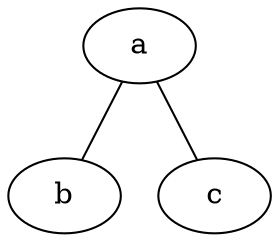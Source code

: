 strict graph G {
    a [pos = "0,0!";];
    b [pos = "1,1!";];
    c [pos = "1,-1!";];
    a -- {b c};
}
